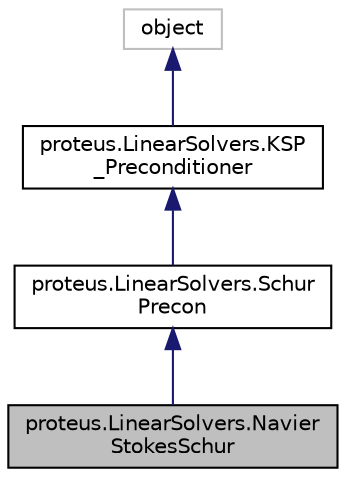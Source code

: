 digraph "proteus.LinearSolvers.NavierStokesSchur"
{
 // LATEX_PDF_SIZE
  edge [fontname="Helvetica",fontsize="10",labelfontname="Helvetica",labelfontsize="10"];
  node [fontname="Helvetica",fontsize="10",shape=record];
  Node1 [label="proteus.LinearSolvers.Navier\lStokesSchur",height=0.2,width=0.4,color="black", fillcolor="grey75", style="filled", fontcolor="black",tooltip=" "];
  Node2 -> Node1 [dir="back",color="midnightblue",fontsize="10",style="solid",fontname="Helvetica"];
  Node2 [label="proteus.LinearSolvers.Schur\lPrecon",height=0.2,width=0.4,color="black", fillcolor="white", style="filled",URL="$classproteus_1_1LinearSolvers_1_1SchurPrecon.html",tooltip=" "];
  Node3 -> Node2 [dir="back",color="midnightblue",fontsize="10",style="solid",fontname="Helvetica"];
  Node3 [label="proteus.LinearSolvers.KSP\l_Preconditioner",height=0.2,width=0.4,color="black", fillcolor="white", style="filled",URL="$classproteus_1_1LinearSolvers_1_1KSP__Preconditioner.html",tooltip=" "];
  Node4 -> Node3 [dir="back",color="midnightblue",fontsize="10",style="solid",fontname="Helvetica"];
  Node4 [label="object",height=0.2,width=0.4,color="grey75", fillcolor="white", style="filled",tooltip=" "];
}
